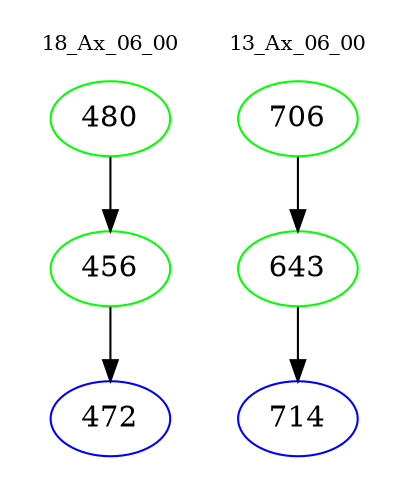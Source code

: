digraph{
subgraph cluster_0 {
color = white
label = "18_Ax_06_00";
fontsize=10;
T0_480 [label="480", color="green"]
T0_480 -> T0_456 [color="black"]
T0_456 [label="456", color="green"]
T0_456 -> T0_472 [color="black"]
T0_472 [label="472", color="blue"]
}
subgraph cluster_1 {
color = white
label = "13_Ax_06_00";
fontsize=10;
T1_706 [label="706", color="green"]
T1_706 -> T1_643 [color="black"]
T1_643 [label="643", color="green"]
T1_643 -> T1_714 [color="black"]
T1_714 [label="714", color="blue"]
}
}
